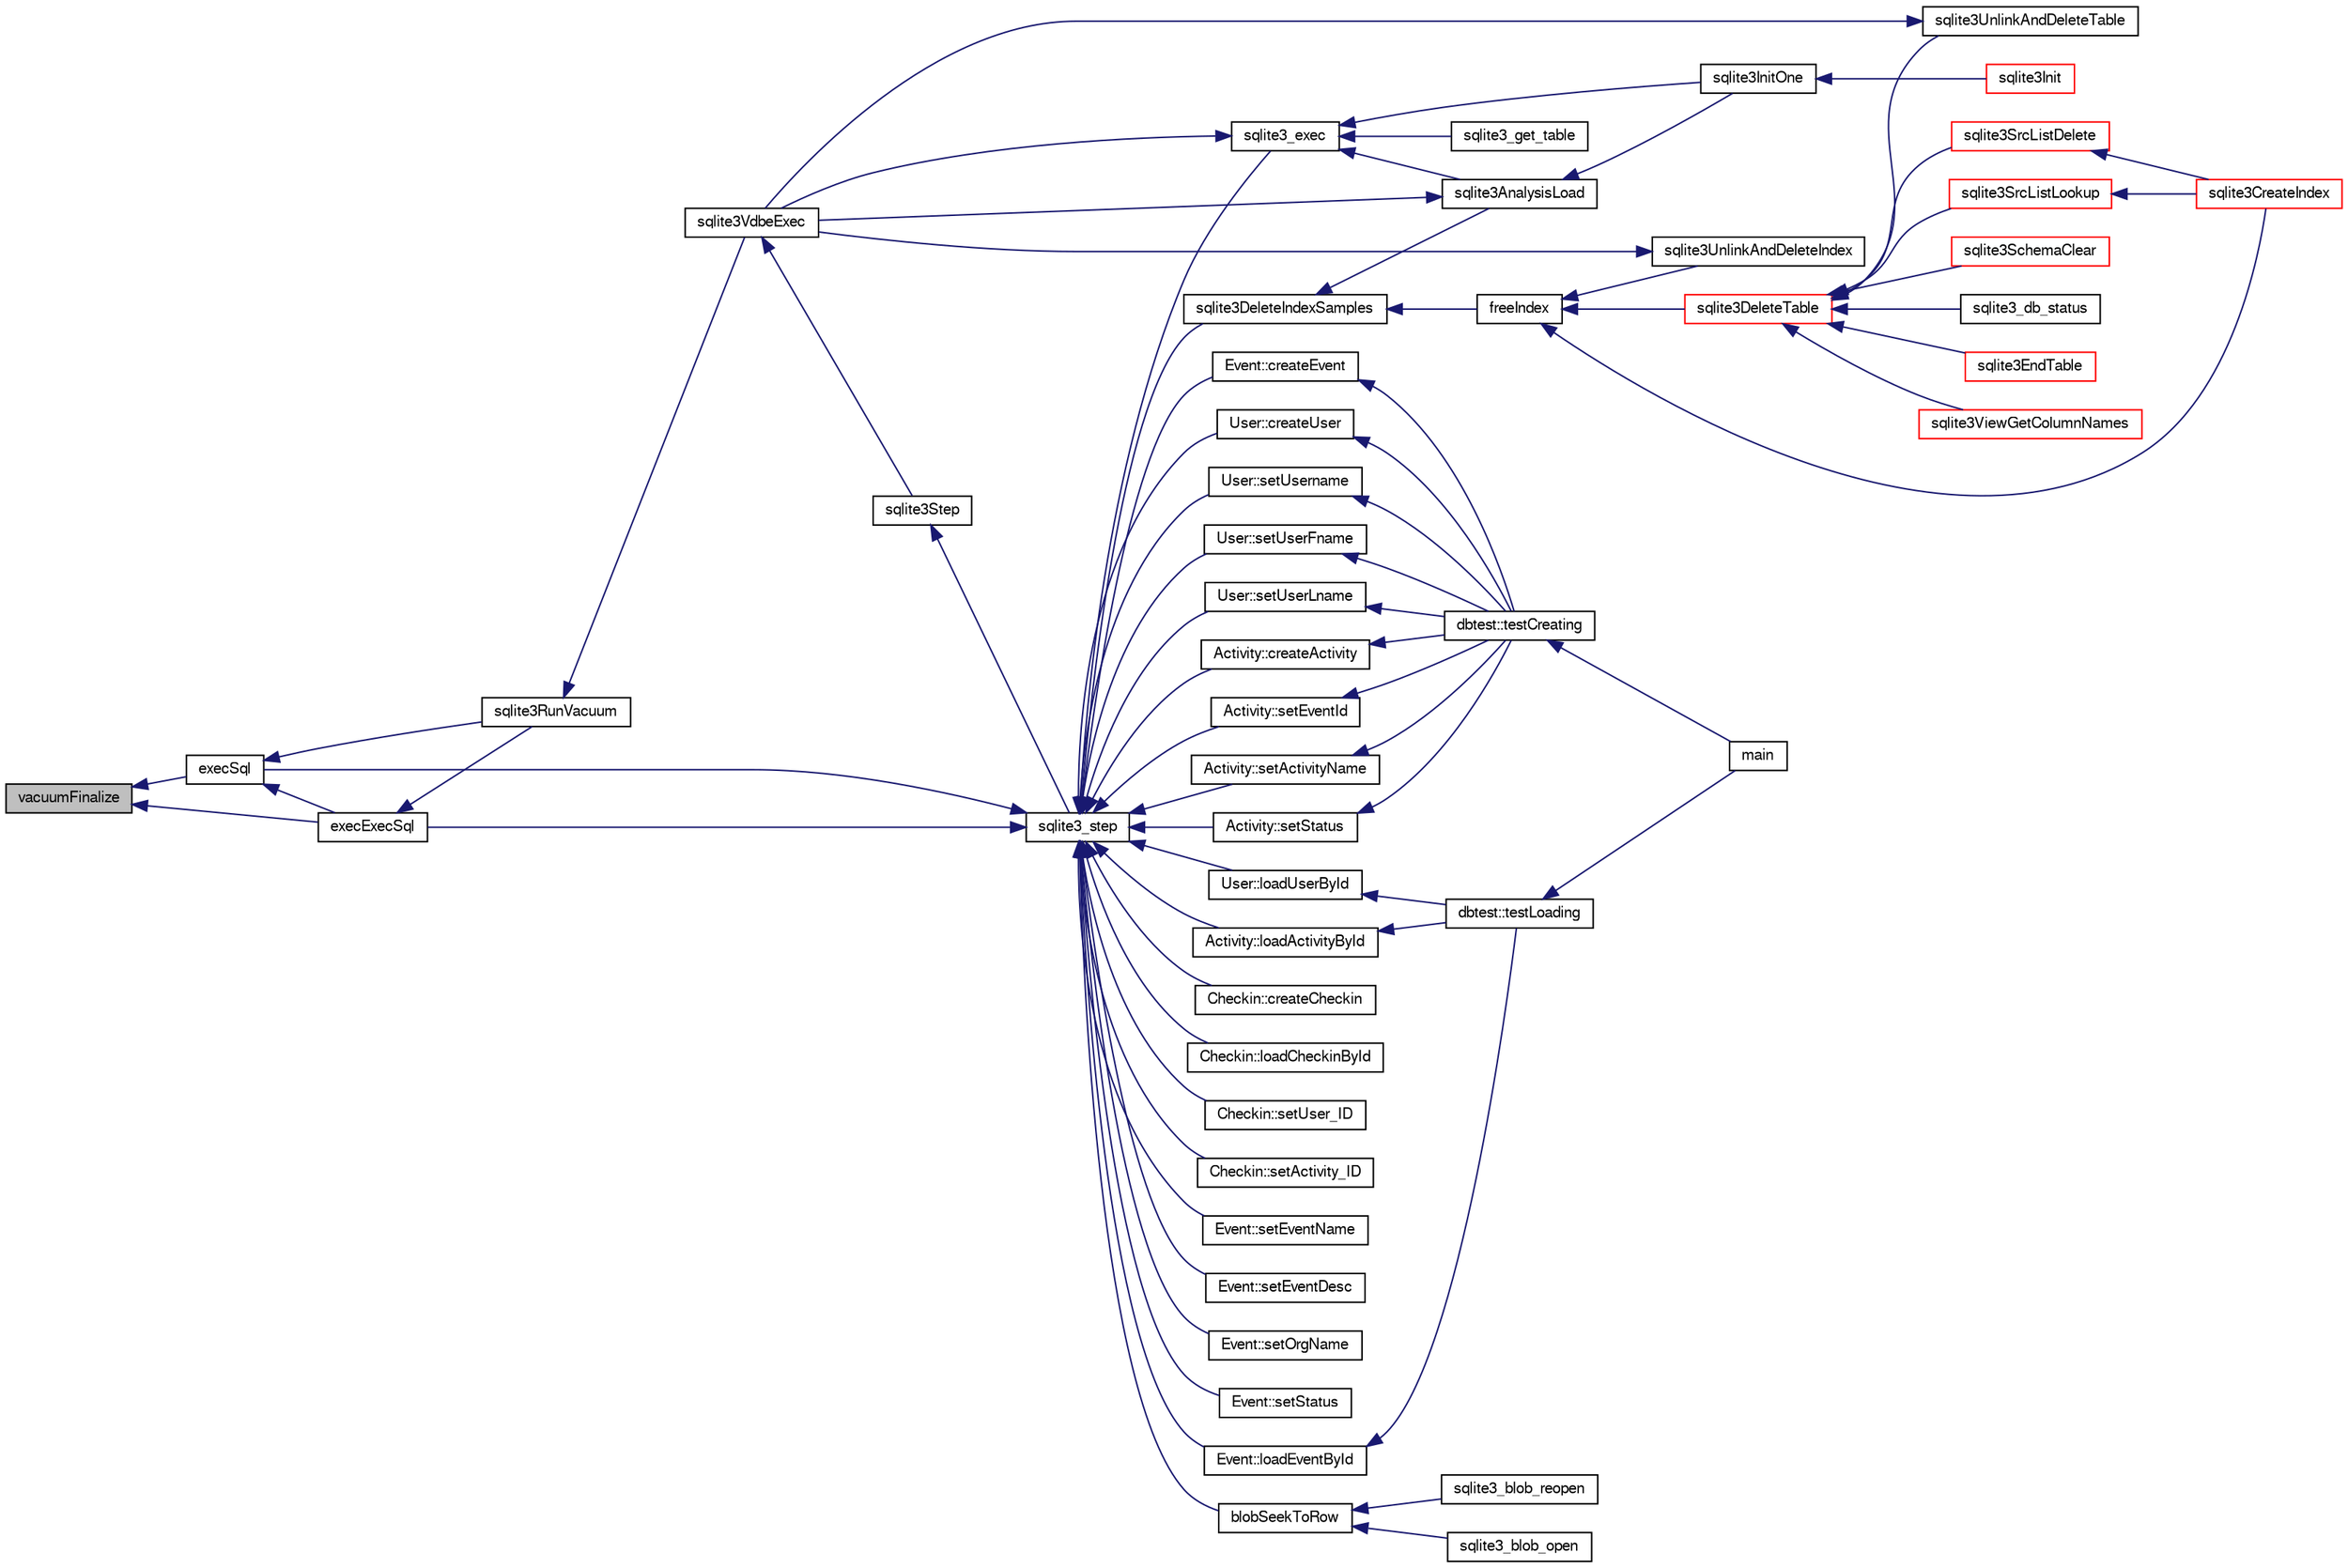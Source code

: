 digraph "vacuumFinalize"
{
  edge [fontname="FreeSans",fontsize="10",labelfontname="FreeSans",labelfontsize="10"];
  node [fontname="FreeSans",fontsize="10",shape=record];
  rankdir="LR";
  Node856382 [label="vacuumFinalize",height=0.2,width=0.4,color="black", fillcolor="grey75", style="filled", fontcolor="black"];
  Node856382 -> Node856383 [dir="back",color="midnightblue",fontsize="10",style="solid",fontname="FreeSans"];
  Node856383 [label="execSql",height=0.2,width=0.4,color="black", fillcolor="white", style="filled",URL="$sqlite3_8c.html#a7d16651b98a110662f4c265eff0246cb"];
  Node856383 -> Node856384 [dir="back",color="midnightblue",fontsize="10",style="solid",fontname="FreeSans"];
  Node856384 [label="execExecSql",height=0.2,width=0.4,color="black", fillcolor="white", style="filled",URL="$sqlite3_8c.html#ac1be09a6c047f21133d16378d301e0d4"];
  Node856384 -> Node856385 [dir="back",color="midnightblue",fontsize="10",style="solid",fontname="FreeSans"];
  Node856385 [label="sqlite3RunVacuum",height=0.2,width=0.4,color="black", fillcolor="white", style="filled",URL="$sqlite3_8c.html#a5e83ddc7b3e7e8e79ad5d1fc92de1d2f"];
  Node856385 -> Node856386 [dir="back",color="midnightblue",fontsize="10",style="solid",fontname="FreeSans"];
  Node856386 [label="sqlite3VdbeExec",height=0.2,width=0.4,color="black", fillcolor="white", style="filled",URL="$sqlite3_8c.html#a8ce40a614bdc56719c4d642b1e4dfb21"];
  Node856386 -> Node856387 [dir="back",color="midnightblue",fontsize="10",style="solid",fontname="FreeSans"];
  Node856387 [label="sqlite3Step",height=0.2,width=0.4,color="black", fillcolor="white", style="filled",URL="$sqlite3_8c.html#a3f2872e873e2758a4beedad1d5113554"];
  Node856387 -> Node856388 [dir="back",color="midnightblue",fontsize="10",style="solid",fontname="FreeSans"];
  Node856388 [label="sqlite3_step",height=0.2,width=0.4,color="black", fillcolor="white", style="filled",URL="$sqlite3_8h.html#ac1e491ce36b7471eb28387f7d3c74334"];
  Node856388 -> Node856389 [dir="back",color="midnightblue",fontsize="10",style="solid",fontname="FreeSans"];
  Node856389 [label="Activity::createActivity",height=0.2,width=0.4,color="black", fillcolor="white", style="filled",URL="$classActivity.html#a813cc5e52c14ab49b39014c134e3425b"];
  Node856389 -> Node856390 [dir="back",color="midnightblue",fontsize="10",style="solid",fontname="FreeSans"];
  Node856390 [label="dbtest::testCreating",height=0.2,width=0.4,color="black", fillcolor="white", style="filled",URL="$classdbtest.html#a8193e88a7df657069c8a6bd09c8243b7"];
  Node856390 -> Node856391 [dir="back",color="midnightblue",fontsize="10",style="solid",fontname="FreeSans"];
  Node856391 [label="main",height=0.2,width=0.4,color="black", fillcolor="white", style="filled",URL="$test_8cpp.html#ae66f6b31b5ad750f1fe042a706a4e3d4"];
  Node856388 -> Node856392 [dir="back",color="midnightblue",fontsize="10",style="solid",fontname="FreeSans"];
  Node856392 [label="Activity::loadActivityById",height=0.2,width=0.4,color="black", fillcolor="white", style="filled",URL="$classActivity.html#abe4ffb4f08a47212ebf9013259d9e7fd"];
  Node856392 -> Node856393 [dir="back",color="midnightblue",fontsize="10",style="solid",fontname="FreeSans"];
  Node856393 [label="dbtest::testLoading",height=0.2,width=0.4,color="black", fillcolor="white", style="filled",URL="$classdbtest.html#a6f98d82a2c8e2b9040848763504ddae1"];
  Node856393 -> Node856391 [dir="back",color="midnightblue",fontsize="10",style="solid",fontname="FreeSans"];
  Node856388 -> Node856394 [dir="back",color="midnightblue",fontsize="10",style="solid",fontname="FreeSans"];
  Node856394 [label="Activity::setEventId",height=0.2,width=0.4,color="black", fillcolor="white", style="filled",URL="$classActivity.html#adb1d0fd0d08f473e068f0a4086bfa9ca"];
  Node856394 -> Node856390 [dir="back",color="midnightblue",fontsize="10",style="solid",fontname="FreeSans"];
  Node856388 -> Node856395 [dir="back",color="midnightblue",fontsize="10",style="solid",fontname="FreeSans"];
  Node856395 [label="Activity::setActivityName",height=0.2,width=0.4,color="black", fillcolor="white", style="filled",URL="$classActivity.html#a62dc3737b33915a36086f9dd26d16a81"];
  Node856395 -> Node856390 [dir="back",color="midnightblue",fontsize="10",style="solid",fontname="FreeSans"];
  Node856388 -> Node856396 [dir="back",color="midnightblue",fontsize="10",style="solid",fontname="FreeSans"];
  Node856396 [label="Activity::setStatus",height=0.2,width=0.4,color="black", fillcolor="white", style="filled",URL="$classActivity.html#af618135a7738f4d2a7ee147a8ef912ea"];
  Node856396 -> Node856390 [dir="back",color="midnightblue",fontsize="10",style="solid",fontname="FreeSans"];
  Node856388 -> Node856397 [dir="back",color="midnightblue",fontsize="10",style="solid",fontname="FreeSans"];
  Node856397 [label="Checkin::createCheckin",height=0.2,width=0.4,color="black", fillcolor="white", style="filled",URL="$classCheckin.html#a4e40acdf7fff0e607f6de4f24f3a163c"];
  Node856388 -> Node856398 [dir="back",color="midnightblue",fontsize="10",style="solid",fontname="FreeSans"];
  Node856398 [label="Checkin::loadCheckinById",height=0.2,width=0.4,color="black", fillcolor="white", style="filled",URL="$classCheckin.html#a3461f70ea6c68475225f2a07f78a21e0"];
  Node856388 -> Node856399 [dir="back",color="midnightblue",fontsize="10",style="solid",fontname="FreeSans"];
  Node856399 [label="Checkin::setUser_ID",height=0.2,width=0.4,color="black", fillcolor="white", style="filled",URL="$classCheckin.html#a76ab640f4f912876dbebf183db5359c6"];
  Node856388 -> Node856400 [dir="back",color="midnightblue",fontsize="10",style="solid",fontname="FreeSans"];
  Node856400 [label="Checkin::setActivity_ID",height=0.2,width=0.4,color="black", fillcolor="white", style="filled",URL="$classCheckin.html#ab2ff3ec2604ec73a42af25874a00b232"];
  Node856388 -> Node856401 [dir="back",color="midnightblue",fontsize="10",style="solid",fontname="FreeSans"];
  Node856401 [label="Event::createEvent",height=0.2,width=0.4,color="black", fillcolor="white", style="filled",URL="$classEvent.html#a77adb9f4a46ffb32c2d931f0691f5903"];
  Node856401 -> Node856390 [dir="back",color="midnightblue",fontsize="10",style="solid",fontname="FreeSans"];
  Node856388 -> Node856402 [dir="back",color="midnightblue",fontsize="10",style="solid",fontname="FreeSans"];
  Node856402 [label="Event::loadEventById",height=0.2,width=0.4,color="black", fillcolor="white", style="filled",URL="$classEvent.html#afa66cea33f722dbeecb69cc98fdea055"];
  Node856402 -> Node856393 [dir="back",color="midnightblue",fontsize="10",style="solid",fontname="FreeSans"];
  Node856388 -> Node856403 [dir="back",color="midnightblue",fontsize="10",style="solid",fontname="FreeSans"];
  Node856403 [label="Event::setEventName",height=0.2,width=0.4,color="black", fillcolor="white", style="filled",URL="$classEvent.html#a10596b6ca077df05184e30d62b08729d"];
  Node856388 -> Node856404 [dir="back",color="midnightblue",fontsize="10",style="solid",fontname="FreeSans"];
  Node856404 [label="Event::setEventDesc",height=0.2,width=0.4,color="black", fillcolor="white", style="filled",URL="$classEvent.html#ae36b8377dcae792f1c5c4726024c981b"];
  Node856388 -> Node856405 [dir="back",color="midnightblue",fontsize="10",style="solid",fontname="FreeSans"];
  Node856405 [label="Event::setOrgName",height=0.2,width=0.4,color="black", fillcolor="white", style="filled",URL="$classEvent.html#a19aac0f776bd764563a54977656cf680"];
  Node856388 -> Node856406 [dir="back",color="midnightblue",fontsize="10",style="solid",fontname="FreeSans"];
  Node856406 [label="Event::setStatus",height=0.2,width=0.4,color="black", fillcolor="white", style="filled",URL="$classEvent.html#ab0a6b9285af0f4172eb841e2b80f8972"];
  Node856388 -> Node856407 [dir="back",color="midnightblue",fontsize="10",style="solid",fontname="FreeSans"];
  Node856407 [label="blobSeekToRow",height=0.2,width=0.4,color="black", fillcolor="white", style="filled",URL="$sqlite3_8c.html#afff57e13332b98c8a44a7cebe38962ab"];
  Node856407 -> Node856408 [dir="back",color="midnightblue",fontsize="10",style="solid",fontname="FreeSans"];
  Node856408 [label="sqlite3_blob_open",height=0.2,width=0.4,color="black", fillcolor="white", style="filled",URL="$sqlite3_8h.html#adb8ad839a5bdd62a43785132bc7dd518"];
  Node856407 -> Node856409 [dir="back",color="midnightblue",fontsize="10",style="solid",fontname="FreeSans"];
  Node856409 [label="sqlite3_blob_reopen",height=0.2,width=0.4,color="black", fillcolor="white", style="filled",URL="$sqlite3_8h.html#abc77c24fdc0150138490359a94360f7e"];
  Node856388 -> Node856410 [dir="back",color="midnightblue",fontsize="10",style="solid",fontname="FreeSans"];
  Node856410 [label="sqlite3DeleteIndexSamples",height=0.2,width=0.4,color="black", fillcolor="white", style="filled",URL="$sqlite3_8c.html#aaeda0302fbf61397ec009f65bed047ef"];
  Node856410 -> Node856411 [dir="back",color="midnightblue",fontsize="10",style="solid",fontname="FreeSans"];
  Node856411 [label="sqlite3AnalysisLoad",height=0.2,width=0.4,color="black", fillcolor="white", style="filled",URL="$sqlite3_8c.html#a48a2301c27e1d3d68708b9b8761b5a01"];
  Node856411 -> Node856386 [dir="back",color="midnightblue",fontsize="10",style="solid",fontname="FreeSans"];
  Node856411 -> Node856412 [dir="back",color="midnightblue",fontsize="10",style="solid",fontname="FreeSans"];
  Node856412 [label="sqlite3InitOne",height=0.2,width=0.4,color="black", fillcolor="white", style="filled",URL="$sqlite3_8c.html#ac4318b25df65269906b0379251fe9b85"];
  Node856412 -> Node856413 [dir="back",color="midnightblue",fontsize="10",style="solid",fontname="FreeSans"];
  Node856413 [label="sqlite3Init",height=0.2,width=0.4,color="red", fillcolor="white", style="filled",URL="$sqlite3_8c.html#aed74e3dc765631a833f522f425ff5a48"];
  Node856410 -> Node856513 [dir="back",color="midnightblue",fontsize="10",style="solid",fontname="FreeSans"];
  Node856513 [label="freeIndex",height=0.2,width=0.4,color="black", fillcolor="white", style="filled",URL="$sqlite3_8c.html#a00907c99c18d5bcb9d0b38c077146c31"];
  Node856513 -> Node856514 [dir="back",color="midnightblue",fontsize="10",style="solid",fontname="FreeSans"];
  Node856514 [label="sqlite3UnlinkAndDeleteIndex",height=0.2,width=0.4,color="black", fillcolor="white", style="filled",URL="$sqlite3_8c.html#a889f2dcb438c56db37a6d61e9f25e244"];
  Node856514 -> Node856386 [dir="back",color="midnightblue",fontsize="10",style="solid",fontname="FreeSans"];
  Node856513 -> Node856515 [dir="back",color="midnightblue",fontsize="10",style="solid",fontname="FreeSans"];
  Node856515 [label="sqlite3DeleteTable",height=0.2,width=0.4,color="red", fillcolor="white", style="filled",URL="$sqlite3_8c.html#a7fd3d507375a381a3807f92735318973"];
  Node856515 -> Node856516 [dir="back",color="midnightblue",fontsize="10",style="solid",fontname="FreeSans"];
  Node856516 [label="sqlite3_db_status",height=0.2,width=0.4,color="black", fillcolor="white", style="filled",URL="$sqlite3_8h.html#ab64e8333313ee2e44116842711818940"];
  Node856515 -> Node856517 [dir="back",color="midnightblue",fontsize="10",style="solid",fontname="FreeSans"];
  Node856517 [label="sqlite3UnlinkAndDeleteTable",height=0.2,width=0.4,color="black", fillcolor="white", style="filled",URL="$sqlite3_8c.html#a9733677716a49de464f86fff164e9a1b"];
  Node856517 -> Node856386 [dir="back",color="midnightblue",fontsize="10",style="solid",fontname="FreeSans"];
  Node856515 -> Node856428 [dir="back",color="midnightblue",fontsize="10",style="solid",fontname="FreeSans"];
  Node856428 [label="sqlite3EndTable",height=0.2,width=0.4,color="red", fillcolor="white", style="filled",URL="$sqlite3_8c.html#a7b5f2c66c0f0b6f819d970ca389768b0"];
  Node856515 -> Node856463 [dir="back",color="midnightblue",fontsize="10",style="solid",fontname="FreeSans"];
  Node856463 [label="sqlite3ViewGetColumnNames",height=0.2,width=0.4,color="red", fillcolor="white", style="filled",URL="$sqlite3_8c.html#aebc7cd8d9e2bd174ae0a60363d3f6ce8"];
  Node856515 -> Node856518 [dir="back",color="midnightblue",fontsize="10",style="solid",fontname="FreeSans"];
  Node856518 [label="sqlite3SrcListDelete",height=0.2,width=0.4,color="red", fillcolor="white", style="filled",URL="$sqlite3_8c.html#acc250a3e5e7fd8889a16a9f28e3e7312"];
  Node856518 -> Node856425 [dir="back",color="midnightblue",fontsize="10",style="solid",fontname="FreeSans"];
  Node856425 [label="sqlite3CreateIndex",height=0.2,width=0.4,color="red", fillcolor="white", style="filled",URL="$sqlite3_8c.html#a8dbe5e590ab6c58a8c45f34f7c81e825"];
  Node856515 -> Node856592 [dir="back",color="midnightblue",fontsize="10",style="solid",fontname="FreeSans"];
  Node856592 [label="sqlite3SchemaClear",height=0.2,width=0.4,color="red", fillcolor="white", style="filled",URL="$sqlite3_8c.html#a927c603430267e42c56ab38ca221322a"];
  Node856515 -> Node856430 [dir="back",color="midnightblue",fontsize="10",style="solid",fontname="FreeSans"];
  Node856430 [label="sqlite3SrcListLookup",height=0.2,width=0.4,color="red", fillcolor="white", style="filled",URL="$sqlite3_8c.html#a6354fab5d5d3aa8a721e43d480c16701"];
  Node856430 -> Node856425 [dir="back",color="midnightblue",fontsize="10",style="solid",fontname="FreeSans"];
  Node856513 -> Node856425 [dir="back",color="midnightblue",fontsize="10",style="solid",fontname="FreeSans"];
  Node856388 -> Node856576 [dir="back",color="midnightblue",fontsize="10",style="solid",fontname="FreeSans"];
  Node856576 [label="sqlite3_exec",height=0.2,width=0.4,color="black", fillcolor="white", style="filled",URL="$sqlite3_8h.html#a97487ec8150e0bcc8fa392ab8f0e24db"];
  Node856576 -> Node856386 [dir="back",color="midnightblue",fontsize="10",style="solid",fontname="FreeSans"];
  Node856576 -> Node856411 [dir="back",color="midnightblue",fontsize="10",style="solid",fontname="FreeSans"];
  Node856576 -> Node856412 [dir="back",color="midnightblue",fontsize="10",style="solid",fontname="FreeSans"];
  Node856576 -> Node856577 [dir="back",color="midnightblue",fontsize="10",style="solid",fontname="FreeSans"];
  Node856577 [label="sqlite3_get_table",height=0.2,width=0.4,color="black", fillcolor="white", style="filled",URL="$sqlite3_8h.html#a5effeac4e12df57beaa35c5be1f61579"];
  Node856388 -> Node856383 [dir="back",color="midnightblue",fontsize="10",style="solid",fontname="FreeSans"];
  Node856388 -> Node856384 [dir="back",color="midnightblue",fontsize="10",style="solid",fontname="FreeSans"];
  Node856388 -> Node856570 [dir="back",color="midnightblue",fontsize="10",style="solid",fontname="FreeSans"];
  Node856570 [label="User::createUser",height=0.2,width=0.4,color="black", fillcolor="white", style="filled",URL="$classUser.html#a22ed673939e8cc0a136130b809bba513"];
  Node856570 -> Node856390 [dir="back",color="midnightblue",fontsize="10",style="solid",fontname="FreeSans"];
  Node856388 -> Node856571 [dir="back",color="midnightblue",fontsize="10",style="solid",fontname="FreeSans"];
  Node856571 [label="User::loadUserById",height=0.2,width=0.4,color="black", fillcolor="white", style="filled",URL="$classUser.html#a863377665b7fb83c5547dcf9727f5092"];
  Node856571 -> Node856393 [dir="back",color="midnightblue",fontsize="10",style="solid",fontname="FreeSans"];
  Node856388 -> Node856572 [dir="back",color="midnightblue",fontsize="10",style="solid",fontname="FreeSans"];
  Node856572 [label="User::setUsername",height=0.2,width=0.4,color="black", fillcolor="white", style="filled",URL="$classUser.html#aa0497022a136cb78de785b0a39ae60b1"];
  Node856572 -> Node856390 [dir="back",color="midnightblue",fontsize="10",style="solid",fontname="FreeSans"];
  Node856388 -> Node856573 [dir="back",color="midnightblue",fontsize="10",style="solid",fontname="FreeSans"];
  Node856573 [label="User::setUserFname",height=0.2,width=0.4,color="black", fillcolor="white", style="filled",URL="$classUser.html#a72657eb55cd0ca437b4841a43f19912f"];
  Node856573 -> Node856390 [dir="back",color="midnightblue",fontsize="10",style="solid",fontname="FreeSans"];
  Node856388 -> Node856574 [dir="back",color="midnightblue",fontsize="10",style="solid",fontname="FreeSans"];
  Node856574 [label="User::setUserLname",height=0.2,width=0.4,color="black", fillcolor="white", style="filled",URL="$classUser.html#aa25973387e5afe1aa6f60dd6545e33b5"];
  Node856574 -> Node856390 [dir="back",color="midnightblue",fontsize="10",style="solid",fontname="FreeSans"];
  Node856383 -> Node856385 [dir="back",color="midnightblue",fontsize="10",style="solid",fontname="FreeSans"];
  Node856382 -> Node856384 [dir="back",color="midnightblue",fontsize="10",style="solid",fontname="FreeSans"];
}
